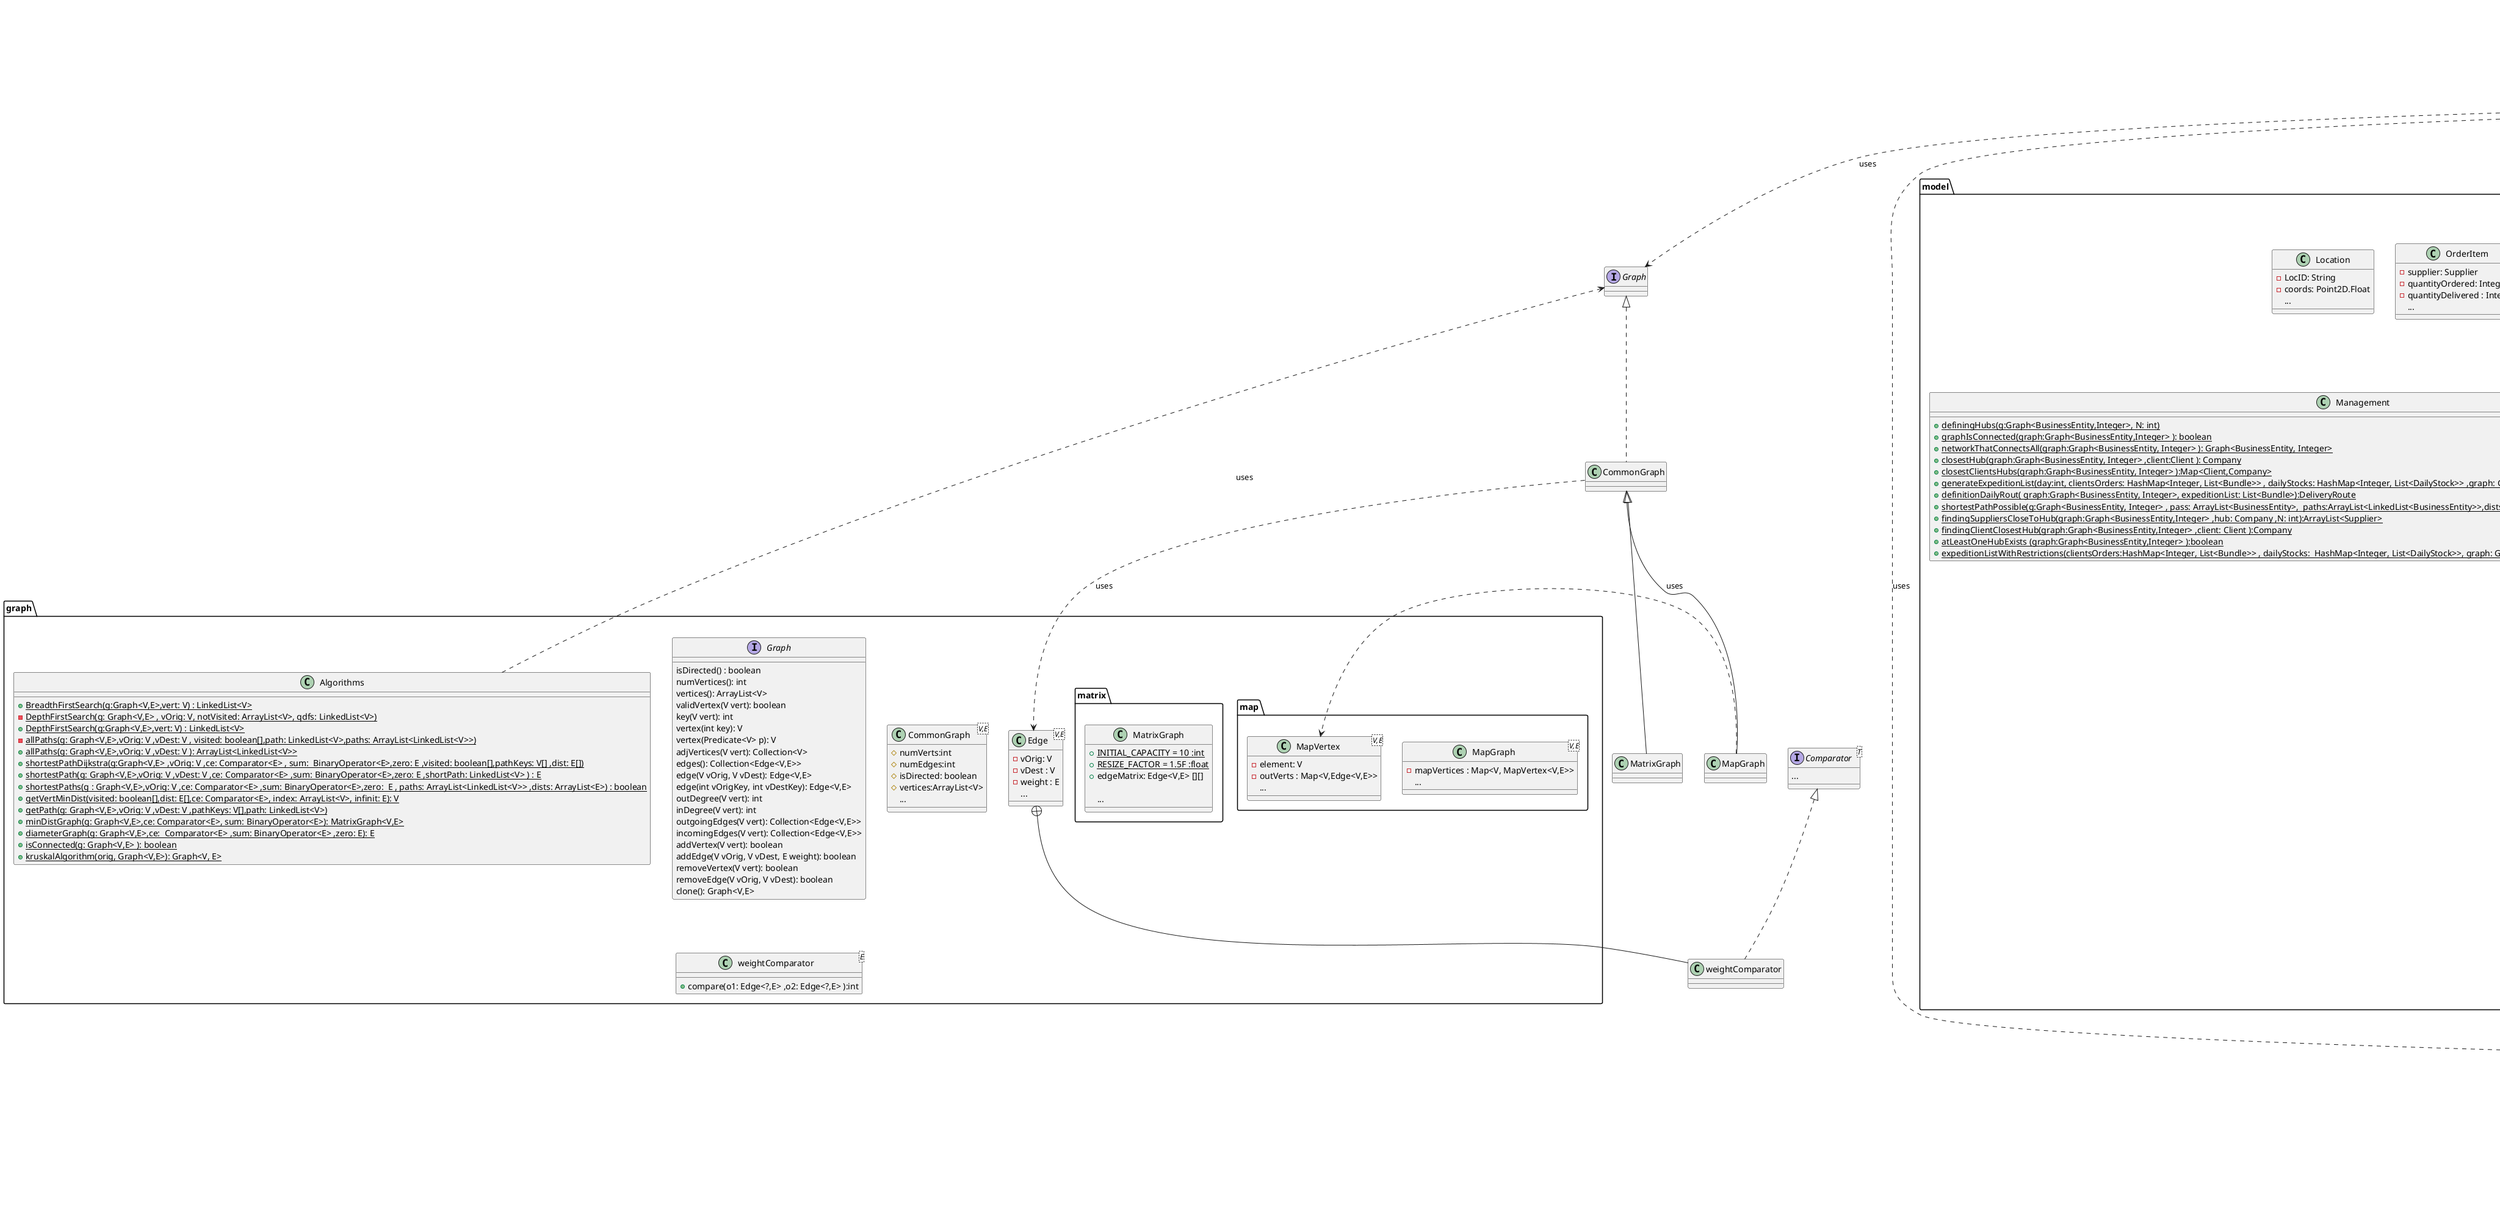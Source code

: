 @startuml
'https://plantuml.com/class-diagram

package fileUtils
{
    class FastReader{
    br : BufferedReader
    st : StringTokenizer
    + FastReader(stream : InputStream)
    next() : String
    nextInt() : int
    nextLong() : Long
    nextDouble() : double
    nextLine() : String
    }

    class Pair{
    - left : T
    - right : U
    + Pair(left : T, right : U)
    + compareTo(o : Pair<T,U>
    }

    class StoreData
    {
        +{static}readLocations(fileName : String, coordsMap: TreeMap<String, Pair<Float, Float>>) : TreeMap<Location, BusinessEntity>
        +{static}readGraphData(fileName: String,businessEntityMap : TreeMap<Location,BusinessEntity>, coordsMap: TreeMap<String,Pair<Float,Float>>) : Graph<BusinessEntity,Integer>
        -{static}verify(data: String[]): boolean
        -{static} buildGraph(graph :  Graph<BusinessEntity,Integer>,origin : ArrayList<String>, destination: ArrayList<String>, distances: ArrayList<Integer>, businessEntityMap: TreeMap<Location, BusinessEntity>, coordsMap: TreeMap<String, Pair<Float,Float>>)
        +{static}readWateringConfiguration(filename:String ):WateringConfiguration
        +{static}readListBundles(filename:String ,clientsOrders: HashMap<Integer, List<Bundle>> ,dailyStocks:  HashMap<Integer, List<DailyStock>> )

    }
}
package graph
{
    interface Graph
    {
    isDirected() : boolean
    numVertices(): int
    vertices(): ArrayList<V>
    validVertex(V vert): boolean
    key(V vert): int
    vertex(int key): V
    vertex(Predicate<V> p): V
    adjVertices(V vert): Collection<V>
    edges(): Collection<Edge<V,E>>
    edge(V vOrig, V vDest): Edge<V,E>
    edge(int vOrigKey, int vDestKey): Edge<V,E>
    outDegree(V vert): int
    inDegree(V vert): int
    outgoingEdges(V vert): Collection<Edge<V,E>>
    incomingEdges(V vert): Collection<Edge<V,E>>
    addVertex(V vert): boolean
    addEdge(V vOrig, V vDest, E weight): boolean
    removeVertex(V vert): boolean
    removeEdge(V vOrig, V vDest): boolean
    clone(): Graph<V,E>
    }

    package map
    {
        class MapGraph<V,E>
        {
        - mapVertices : Map<V, MapVertex<V,E>>
        ...
        }
        class MapVertex<V,E>
        {
        -element: V
        -outVerts : Map<V,Edge<V,E>>
        ...
        }
    }
    package matrix
    {
        class MatrixGraph
        {
        + {static} INITIAL_CAPACITY = 10 :int
        + {static} RESIZE_FACTOR = 1.5F :float
        + edgeMatrix: Edge<V,E> [][]

        ...

        }

    }

    class Algorithms
    {
        + {static} BreadthFirstSearch(g:Graph<V,E>,vert: V) : LinkedList<V>
        - {static} DepthFirstSearch(g: Graph<V,E> , vOrig: V, notVisited: ArrayList<V>, qdfs: LinkedList<V>)
        + {static} DepthFirstSearch(g:Graph<V,E>,vert: V) : LinkedList<V>
        - {static} allPaths(g: Graph<V,E>,vOrig: V ,vDest: V , visited: boolean[],path: LinkedList<V>,paths: ArrayList<LinkedList<V>>)
        + {static} allPaths(g: Graph<V,E>,vOrig: V ,vDest: V ): ArrayList<LinkedList<V>>
        + {static} shortestPathDijkstra(g:Graph<V,E> ,vOrig: V ,ce: Comparator<E> , sum:  BinaryOperator<E>,zero: E ,visited: boolean[],pathKeys: V[] ,dist: E[])
        + {static} shortestPath(g: Graph<V,E>,vOrig: V ,vDest: V ,ce: Comparator<E> ,sum: BinaryOperator<E>,zero: E ,shortPath: LinkedList<V> ) : E
        + {static} shortestPaths(g : Graph<V,E>,vOrig: V ,ce: Comparator<E> ,sum: BinaryOperator<E>,zero:  E , paths: ArrayList<LinkedList<V>> ,dists: ArrayList<E>) : boolean
        + {static} getVertMinDist(visited: boolean[],dist: E[],ce: Comparator<E>, index: ArrayList<V>, infinit: E): V
        + {static} getPath(g: Graph<V,E>,vOrig: V ,vDest: V ,pathKeys: V[],path: LinkedList<V>)
        + {static} minDistGraph(g: Graph<V,E>,ce: Comparator<E>, sum: BinaryOperator<E>): MatrixGraph<V,E>
        + {static} diameterGraph(g: Graph<V,E>,ce:  Comparator<E> ,sum: BinaryOperator<E> ,zero: E): E
        + {static} isConnected(g: Graph<V,E> ): boolean
        + {static} kruskalAlgorithm(orig, Graph<V,E>): Graph<V, E>
    }

    class CommonGraph<V,E>
    {
        # numVerts:int
        # numEdges:int
        # isDirected: boolean
        # vertices:ArrayList<V>
        ...
    }

    class Edge<V,E>
    {
    - vOrig: V
    - vDest : V
    - weight : E
    ...
    }

    class weightComparator<E>
    {
    +compare(o1: Edge<?,E> ,o2: Edge<?,E> ):int
    }
}

package model
{
    class DeliveryRoute
    {
    -path:LinkedList<BusinessEntity>
    -dist:ArrayList<Integer>
    -totalDistance:Integer
    -hubDeliveries:ArrayList<Pair<BusinessEntity, Integer>>
    }

    package stats{

        class BundleStat{
            -totallyDelivered:int
            -partDelivered:int
            -notDelivered:int
            -percentDelivered:float
            -numSuppliers:int
            -bun: Bundle
        }

        class ClientStat{
            -totallyDeliveredBundles:int
            -partDeliveredBundles:int
            -numDifSuppliers:int
            -Client: String
        }

        class HubStat{
            -numDifSuppliers:int
            -numDifClients:int
        }

        class SupplierStat{
            -totallyDeliveredBundles:int
            -partDeliveredBundles:int
            -numSoldOutProducts:int
            -numDifClients:int
            -numDifHubs:int
            -supplier:Supplier
        }

        class Statistics{
            +{static}getBundleStats(bundles:List<Bundle>):List<BundleStat>
            +{static}getClientStats(bundles:List<Bundle>):List<ClientStat>
            +{static}getSupplierStats(bundles:List<Bundle>):List<SupplierStat>
            +{static}getHubStats(bundles:List<Bundle>):List<HubStat>

        }

    }

    package business_entities
    {
        abstract class BusinessEntity
        {
        - location: Location
        - entityID: String
        ...
        }

        class Client
        {
        ...
        }

        class Company
        {
        - isHub: boolean
        ...
        }
        class PrivateEntity
        {
        ...
        }
        class Supplier
        {
        }
    }

    class Bundle
    {
    -order:TreeMap<Product,OrderItem>
    -mainSupplier:BusinessEntity
    -client:BusinessEntity
    -expeditionDate:String
    -hub:Company
    ...
    }

    class DailyStock
    {
    - product: Product
    - supplier: Supplier
    - availableQuantity: Integer
    - day: Integer
    ...
    }

    class Location
    {
    - LocID: String
    - coords: Point2D.Float
    ...
    }

    class Management
    {
    + {static}definingHubs(g:Graph<BusinessEntity,Integer>, N: int)
    + {static}graphIsConnected(graph:Graph<BusinessEntity,Integer> ): boolean
    + {static} networkThatConnectsAll(graph:Graph<BusinessEntity, Integer> ): Graph<BusinessEntity, Integer>
    + {static} closestHub(graph:Graph<BusinessEntity, Integer> ,client:Client ): Company
    + {static}closestClientsHubs(graph:Graph<BusinessEntity, Integer> ):Map<Client,Company>
    + {static} generateExpeditionList(day:int, clientsOrders: HashMap<Integer, List<Bundle>> , dailyStocks: HashMap<Integer, List<DailyStock>> ,graph: Graph<BusinessEntity, Integer>):ArrayList<Bundle>
    + {static} definitionDailyRout( graph:Graph<BusinessEntity, Integer>, expeditionList: List<Bundle>):DeliveryRoute
    + {static} shortestPathPossible(g:Graph<BusinessEntity, Integer> , pass: ArrayList<BusinessEntity>,  paths:ArrayList<LinkedList<BusinessEntity>>,dists: ArrayList<Integer> ): boolean
    + {static} findingSuppliersCloseToHub(graph:Graph<BusinessEntity,Integer> ,hub: Company ,N: int):ArrayList<Supplier>
    + {static} findingClientClosestHub(graph:Graph<BusinessEntity,Integer> ,client: Client ):Company
    + {static} atLeastOneHubExists (graph:Graph<BusinessEntity,Integer> ):boolean
    + {static} expeditionListWithRestrictions(clientsOrders:HashMap<Integer, List<Bundle>> , dailyStocks:  HashMap<Integer, List<DailyStock>>, graph: Graph<BusinessEntity,Integer>,day: Integer ,N: Integer):List<Bundle>

    }

    class OrderItem
    {
    - supplier: Supplier
    - quantityOrdered: Integer
    - quantityDelivered : Integer
    ...
    }

    class Product
    {
    - productName: String
    ...
    }
    class WateringConfiguration{
    -planDuration:Integer
    -wateringCycleHour:ArrayList<LocalTime>
    -fieldWateringPlan:ArrayList<WateringPlan>
    +isCurrentlyWatering(dateTime:LocalDateTime ):TreeMap<WateringPlan,Integer>
    -checkIfInWateringHour(time:LocalTime,fieldDuration:Integer):LocalTime
    }
    class WateringPlan
    {
    -field:String
    -duration:Integer
    -regularity:char
    }
}

interface Comparator<T>
{
...
}
interface Comparable<T>
{
...
}

class MapGraph extends CommonGraph
class MatrixGraph extends CommonGraph
class CommonGraph implements Graph
class Client extends BusinessEntity
class Company extends Client
class PrivateEntity extends Client
class Supplier extends BusinessEntity
class weightComparator implements Comparator
class Location implements Comparable
class OrderItem implements Comparable
class WateringPlan implements Comparable

Edge +--weightComparator
BundleStat -[dashed]-> Bundle : uses
HubStat -[dashed]-> Company : uses
SupplierStat -[dashed]-> Supplier : uses
Statistics -[dashed]-> SupplierStat : uses
Statistics -[dashed]-> BundleStat : uses
Statistics -[dashed]-> ClientStat : uses
Statistics -[dashed]-> HubStat : uses
DeliveryRoute -[dashed]-> BusinessEntity : uses
Management -[dashed]-> Bundle : uses
Management -[dashed]-> DeliveryRoute : uses
Management -[dashed]-> DailyStock : uses
Bundle -[dashed]-> Company : uses
StoreData -[dashed]-> DailyStock : uses
StoreData -[dashed]-> Bundle : uses
Bundle -[dashed]-> Product : uses
Bundle -[dashed]-> OrderItem : uses
Bundle -[dashed]--> BusinessEntity : uses
DailyStock -[dashed]-> Product : uses
DailyStock -[dashed]----> Supplier : uses
MapGraph -[dashed]-> MapVertex : uses
CommonGraph -[dashed]-> Edge : uses
Algorithms -[dashed]-> Graph : uses
StoreData -[dashed]-> FastReader : uses
StoreData -[dashed]-> Pair : uses
StoreData -[dashed]--> BusinessEntity : uses
StoreData -[dashed]-> Graph : uses
StoreData -[dashed]-> WateringConfiguration : uses
Management -[dashed]-> BusinessEntity : uses
WateringConfiguration -[dashed]> WateringPlan : uses

@enduml